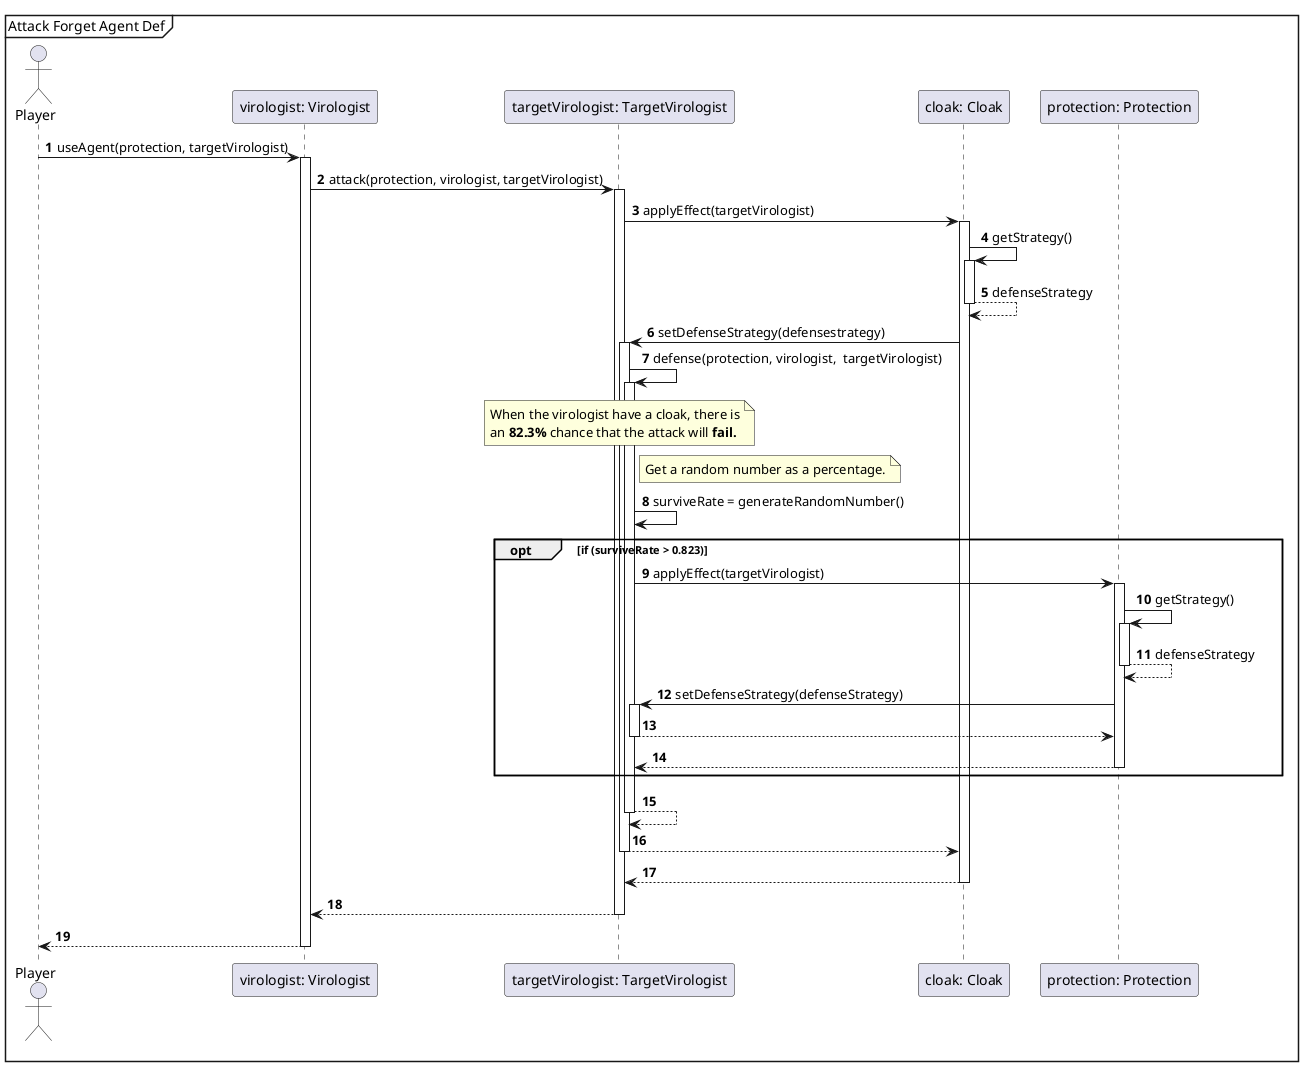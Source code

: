 @startuml
'https://plantuml.com/sequence-diagram

autonumber

mainframe Attack Forget Agent Def

actor Player

Player -> "virologist: Virologist"++: useAgent(protection, targetVirologist)
 "virologist: Virologist" -> "targetVirologist: TargetVirologist"++: attack(protection, virologist, targetVirologist)

 "targetVirologist: TargetVirologist" -> "cloak: Cloak" ++ : applyEffect(targetVirologist)

 "cloak: Cloak"  -> "cloak: Cloak" ++ : getStrategy()
 "cloak: Cloak"  --> "cloak: Cloak" -- : defenseStrategy

 "cloak: Cloak"  -> "targetVirologist: TargetVirologist"++: setDefenseStrategy(defensestrategy)


"targetVirologist: TargetVirologist" -> "targetVirologist: TargetVirologist"++: defense(protection, virologist,  targetVirologist)


note over "targetVirologist: TargetVirologist"
    When the virologist have a cloak, there is
    an **82.3%** chance that the attack will **fail.**
end note

note right of "targetVirologist: TargetVirologist"
Get a random number as a percentage.
end note

"targetVirologist: TargetVirologist" -> "targetVirologist: TargetVirologist": surviveRate = generateRandomNumber()

opt if (surviveRate > 0.823)
    "targetVirologist: TargetVirologist" -> "protection: Protection"++ : applyEffect(targetVirologist)

        "protection: Protection" -> "protection: Protection"++ : getStrategy()
        "protection: Protection" --> "protection: Protection"-- : defenseStrategy

        "protection: Protection" -> "targetVirologist: TargetVirologist"++: setDefenseStrategy(defenseStrategy)
        "targetVirologist: TargetVirologist" --> "protection: Protection"--
     "protection: Protection" --> "targetVirologist: TargetVirologist"--
end opt

"targetVirologist: TargetVirologist" --> "targetVirologist: TargetVirologist" --

"targetVirologist: TargetVirologist" --> "cloak: Cloak" --
"cloak: Cloak" --> "targetVirologist: TargetVirologist" --


"targetVirologist: TargetVirologist" --> "virologist: Virologist" --

"virologist: Virologist" --> Player --
@enduml